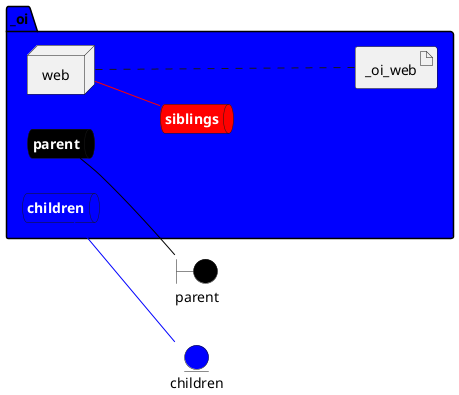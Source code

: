 @startuml

left to right direction


boundary parent #black


entity children #blue




package "_oi" #blue {
    queue parentnet #black [
            <b><color:white>parent</color></b>
    ]
    
    parentnet -[#black]- parent
    
    queue childrennet #blue [
            <b><color:white>children</color></b>
    ]
    
    childrennet -[#blue]- children
    
    queue siblingsnet #red [
            <b><color:white>siblings</color></b>
    ]
    

node "web" as webService


        artifact "_oi_web" as _oi_webimage
    
}

webService -[#red]- siblingsnet
webService .... _oi_webimage


@enduml
